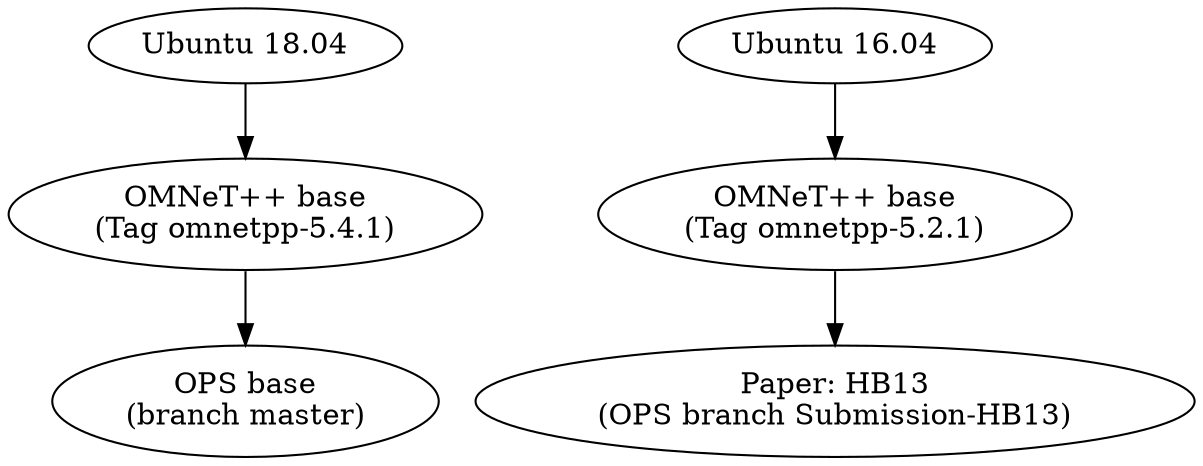  digraph omnetppbranch {
    ubuntu18[label="Ubuntu 18.04"]
    ubuntu16[label="Ubuntu 16.04"]
    omnetppbase521[label="OMNeT++ base\n(Tag omnetpp-5.2.1)"]
    omnetppbase541[label="OMNeT++ base\n(Tag omnetpp-5.4.1)"]
    opsbase[label="OPS base\n(branch master)"]
    opsHb13[label="Paper: HB13\n(OPS branch Submission-HB13)"]

    ubuntu16 -> omnetppbase521
    ubuntu18 -> omnetppbase541
    omnetppbase521 -> opsHb13
    omnetppbase541 -> opsbase
 }

